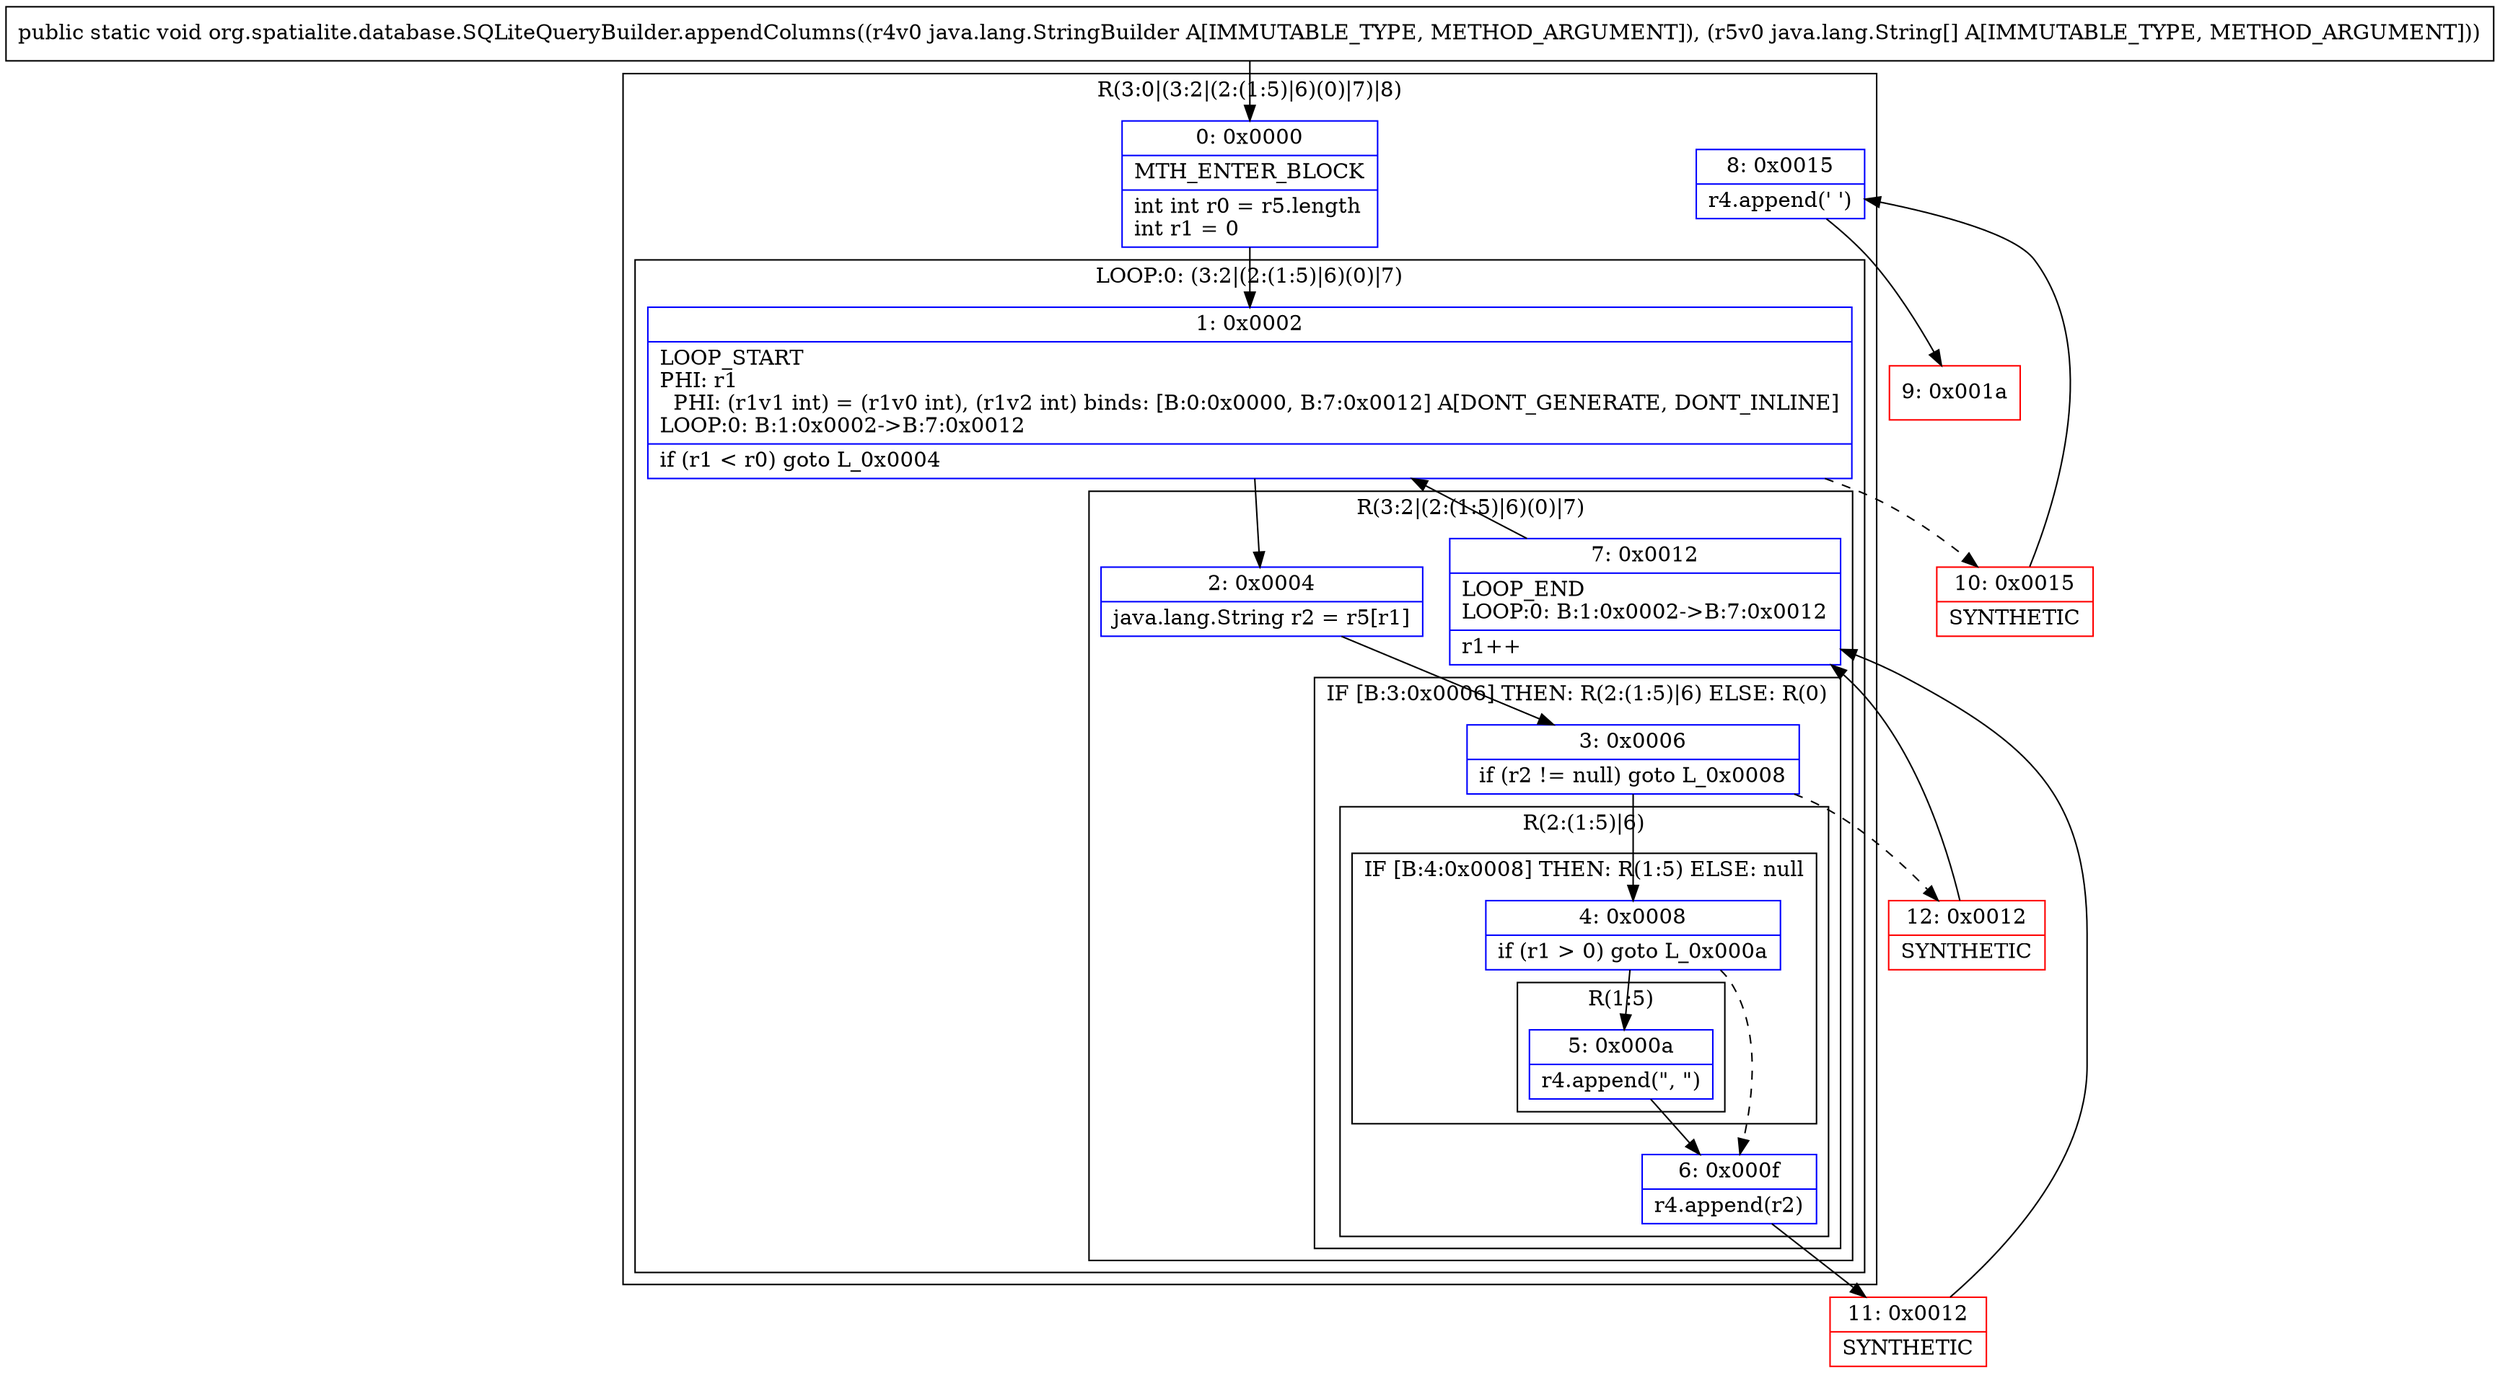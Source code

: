 digraph "CFG fororg.spatialite.database.SQLiteQueryBuilder.appendColumns(Ljava\/lang\/StringBuilder;[Ljava\/lang\/String;)V" {
subgraph cluster_Region_1797305587 {
label = "R(3:0|(3:2|(2:(1:5)|6)(0)|7)|8)";
node [shape=record,color=blue];
Node_0 [shape=record,label="{0\:\ 0x0000|MTH_ENTER_BLOCK\l|int int r0 = r5.length\lint r1 = 0\l}"];
subgraph cluster_LoopRegion_213419305 {
label = "LOOP:0: (3:2|(2:(1:5)|6)(0)|7)";
node [shape=record,color=blue];
Node_1 [shape=record,label="{1\:\ 0x0002|LOOP_START\lPHI: r1 \l  PHI: (r1v1 int) = (r1v0 int), (r1v2 int) binds: [B:0:0x0000, B:7:0x0012] A[DONT_GENERATE, DONT_INLINE]\lLOOP:0: B:1:0x0002\-\>B:7:0x0012\l|if (r1 \< r0) goto L_0x0004\l}"];
subgraph cluster_Region_1257671165 {
label = "R(3:2|(2:(1:5)|6)(0)|7)";
node [shape=record,color=blue];
Node_2 [shape=record,label="{2\:\ 0x0004|java.lang.String r2 = r5[r1]\l}"];
subgraph cluster_IfRegion_718399968 {
label = "IF [B:3:0x0006] THEN: R(2:(1:5)|6) ELSE: R(0)";
node [shape=record,color=blue];
Node_3 [shape=record,label="{3\:\ 0x0006|if (r2 != null) goto L_0x0008\l}"];
subgraph cluster_Region_1653121118 {
label = "R(2:(1:5)|6)";
node [shape=record,color=blue];
subgraph cluster_IfRegion_1152928424 {
label = "IF [B:4:0x0008] THEN: R(1:5) ELSE: null";
node [shape=record,color=blue];
Node_4 [shape=record,label="{4\:\ 0x0008|if (r1 \> 0) goto L_0x000a\l}"];
subgraph cluster_Region_1033145924 {
label = "R(1:5)";
node [shape=record,color=blue];
Node_5 [shape=record,label="{5\:\ 0x000a|r4.append(\", \")\l}"];
}
}
Node_6 [shape=record,label="{6\:\ 0x000f|r4.append(r2)\l}"];
}
subgraph cluster_Region_655019522 {
label = "R(0)";
node [shape=record,color=blue];
}
}
Node_7 [shape=record,label="{7\:\ 0x0012|LOOP_END\lLOOP:0: B:1:0x0002\-\>B:7:0x0012\l|r1++\l}"];
}
}
Node_8 [shape=record,label="{8\:\ 0x0015|r4.append(' ')\l}"];
}
Node_9 [shape=record,color=red,label="{9\:\ 0x001a}"];
Node_10 [shape=record,color=red,label="{10\:\ 0x0015|SYNTHETIC\l}"];
Node_11 [shape=record,color=red,label="{11\:\ 0x0012|SYNTHETIC\l}"];
Node_12 [shape=record,color=red,label="{12\:\ 0x0012|SYNTHETIC\l}"];
MethodNode[shape=record,label="{public static void org.spatialite.database.SQLiteQueryBuilder.appendColumns((r4v0 java.lang.StringBuilder A[IMMUTABLE_TYPE, METHOD_ARGUMENT]), (r5v0 java.lang.String[] A[IMMUTABLE_TYPE, METHOD_ARGUMENT])) }"];
MethodNode -> Node_0;
Node_0 -> Node_1;
Node_1 -> Node_2;
Node_1 -> Node_10[style=dashed];
Node_2 -> Node_3;
Node_3 -> Node_4;
Node_3 -> Node_12[style=dashed];
Node_4 -> Node_5;
Node_4 -> Node_6[style=dashed];
Node_5 -> Node_6;
Node_6 -> Node_11;
Node_7 -> Node_1;
Node_8 -> Node_9;
Node_10 -> Node_8;
Node_11 -> Node_7;
Node_12 -> Node_7;
}

